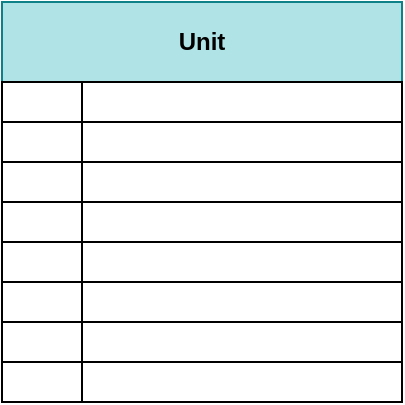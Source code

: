 <mxfile version="22.0.4" type="github">
  <diagram name="Page-1" id="qu3MGMUDJWT_irGqxcrn">
    <mxGraphModel dx="635" dy="529" grid="1" gridSize="10" guides="1" tooltips="1" connect="1" arrows="1" fold="1" page="1" pageScale="1" pageWidth="850" pageHeight="1100" math="0" shadow="0">
      <root>
        <mxCell id="0" />
        <mxCell id="1" parent="0" />
        <mxCell id="2JlTl93PYmjOU4oLTirD-46" value="Unit" style="swimlane;whiteSpace=wrap;html=1;fillColor=#b0e3e6;strokeColor=#0e8088;startSize=40;" vertex="1" parent="1">
          <mxGeometry x="40" y="80" width="200" height="200" as="geometry" />
        </mxCell>
        <mxCell id="2JlTl93PYmjOU4oLTirD-103" value="" style="whiteSpace=wrap;html=1;" vertex="1" parent="2JlTl93PYmjOU4oLTirD-46">
          <mxGeometry y="60" width="200" height="20" as="geometry" />
        </mxCell>
        <mxCell id="2JlTl93PYmjOU4oLTirD-47" value="" style="whiteSpace=wrap;html=1;" vertex="1" parent="2JlTl93PYmjOU4oLTirD-46">
          <mxGeometry y="40" width="200" height="20" as="geometry" />
        </mxCell>
        <mxCell id="2JlTl93PYmjOU4oLTirD-60" value="" style="rounded=0;whiteSpace=wrap;html=1;" vertex="1" parent="2JlTl93PYmjOU4oLTirD-46">
          <mxGeometry y="40" width="40" height="20" as="geometry" />
        </mxCell>
        <mxCell id="2JlTl93PYmjOU4oLTirD-104" value="" style="whiteSpace=wrap;html=1;" vertex="1" parent="2JlTl93PYmjOU4oLTirD-46">
          <mxGeometry y="80" width="200" height="20" as="geometry" />
        </mxCell>
        <mxCell id="2JlTl93PYmjOU4oLTirD-105" value="" style="whiteSpace=wrap;html=1;" vertex="1" parent="2JlTl93PYmjOU4oLTirD-46">
          <mxGeometry y="100" width="200" height="20" as="geometry" />
        </mxCell>
        <mxCell id="2JlTl93PYmjOU4oLTirD-106" value="" style="whiteSpace=wrap;html=1;" vertex="1" parent="2JlTl93PYmjOU4oLTirD-46">
          <mxGeometry y="120" width="200" height="20" as="geometry" />
        </mxCell>
        <mxCell id="2JlTl93PYmjOU4oLTirD-107" value="" style="rounded=0;whiteSpace=wrap;html=1;" vertex="1" parent="2JlTl93PYmjOU4oLTirD-46">
          <mxGeometry y="60" width="40" height="20" as="geometry" />
        </mxCell>
        <mxCell id="2JlTl93PYmjOU4oLTirD-108" value="" style="whiteSpace=wrap;html=1;" vertex="1" parent="2JlTl93PYmjOU4oLTirD-46">
          <mxGeometry y="140" width="200" height="20" as="geometry" />
        </mxCell>
        <mxCell id="2JlTl93PYmjOU4oLTirD-109" value="" style="whiteSpace=wrap;html=1;" vertex="1" parent="2JlTl93PYmjOU4oLTirD-46">
          <mxGeometry y="160" width="200" height="20" as="geometry" />
        </mxCell>
        <mxCell id="2JlTl93PYmjOU4oLTirD-110" value="" style="whiteSpace=wrap;html=1;" vertex="1" parent="2JlTl93PYmjOU4oLTirD-46">
          <mxGeometry y="180" width="200" height="20" as="geometry" />
        </mxCell>
        <mxCell id="2JlTl93PYmjOU4oLTirD-113" value="" style="rounded=0;whiteSpace=wrap;html=1;" vertex="1" parent="2JlTl93PYmjOU4oLTirD-46">
          <mxGeometry y="80" width="40" height="20" as="geometry" />
        </mxCell>
        <mxCell id="2JlTl93PYmjOU4oLTirD-114" value="" style="rounded=0;whiteSpace=wrap;html=1;" vertex="1" parent="2JlTl93PYmjOU4oLTirD-46">
          <mxGeometry y="100" width="40" height="20" as="geometry" />
        </mxCell>
        <mxCell id="2JlTl93PYmjOU4oLTirD-115" value="" style="rounded=0;whiteSpace=wrap;html=1;" vertex="1" parent="2JlTl93PYmjOU4oLTirD-46">
          <mxGeometry y="120" width="40" height="20" as="geometry" />
        </mxCell>
        <mxCell id="2JlTl93PYmjOU4oLTirD-116" value="" style="rounded=0;whiteSpace=wrap;html=1;" vertex="1" parent="2JlTl93PYmjOU4oLTirD-46">
          <mxGeometry y="140" width="40" height="20" as="geometry" />
        </mxCell>
        <mxCell id="2JlTl93PYmjOU4oLTirD-117" value="" style="rounded=0;whiteSpace=wrap;html=1;" vertex="1" parent="2JlTl93PYmjOU4oLTirD-46">
          <mxGeometry y="160" width="40" height="20" as="geometry" />
        </mxCell>
        <mxCell id="2JlTl93PYmjOU4oLTirD-118" value="" style="rounded=0;whiteSpace=wrap;html=1;" vertex="1" parent="2JlTl93PYmjOU4oLTirD-46">
          <mxGeometry y="180" width="40" height="20" as="geometry" />
        </mxCell>
      </root>
    </mxGraphModel>
  </diagram>
</mxfile>

